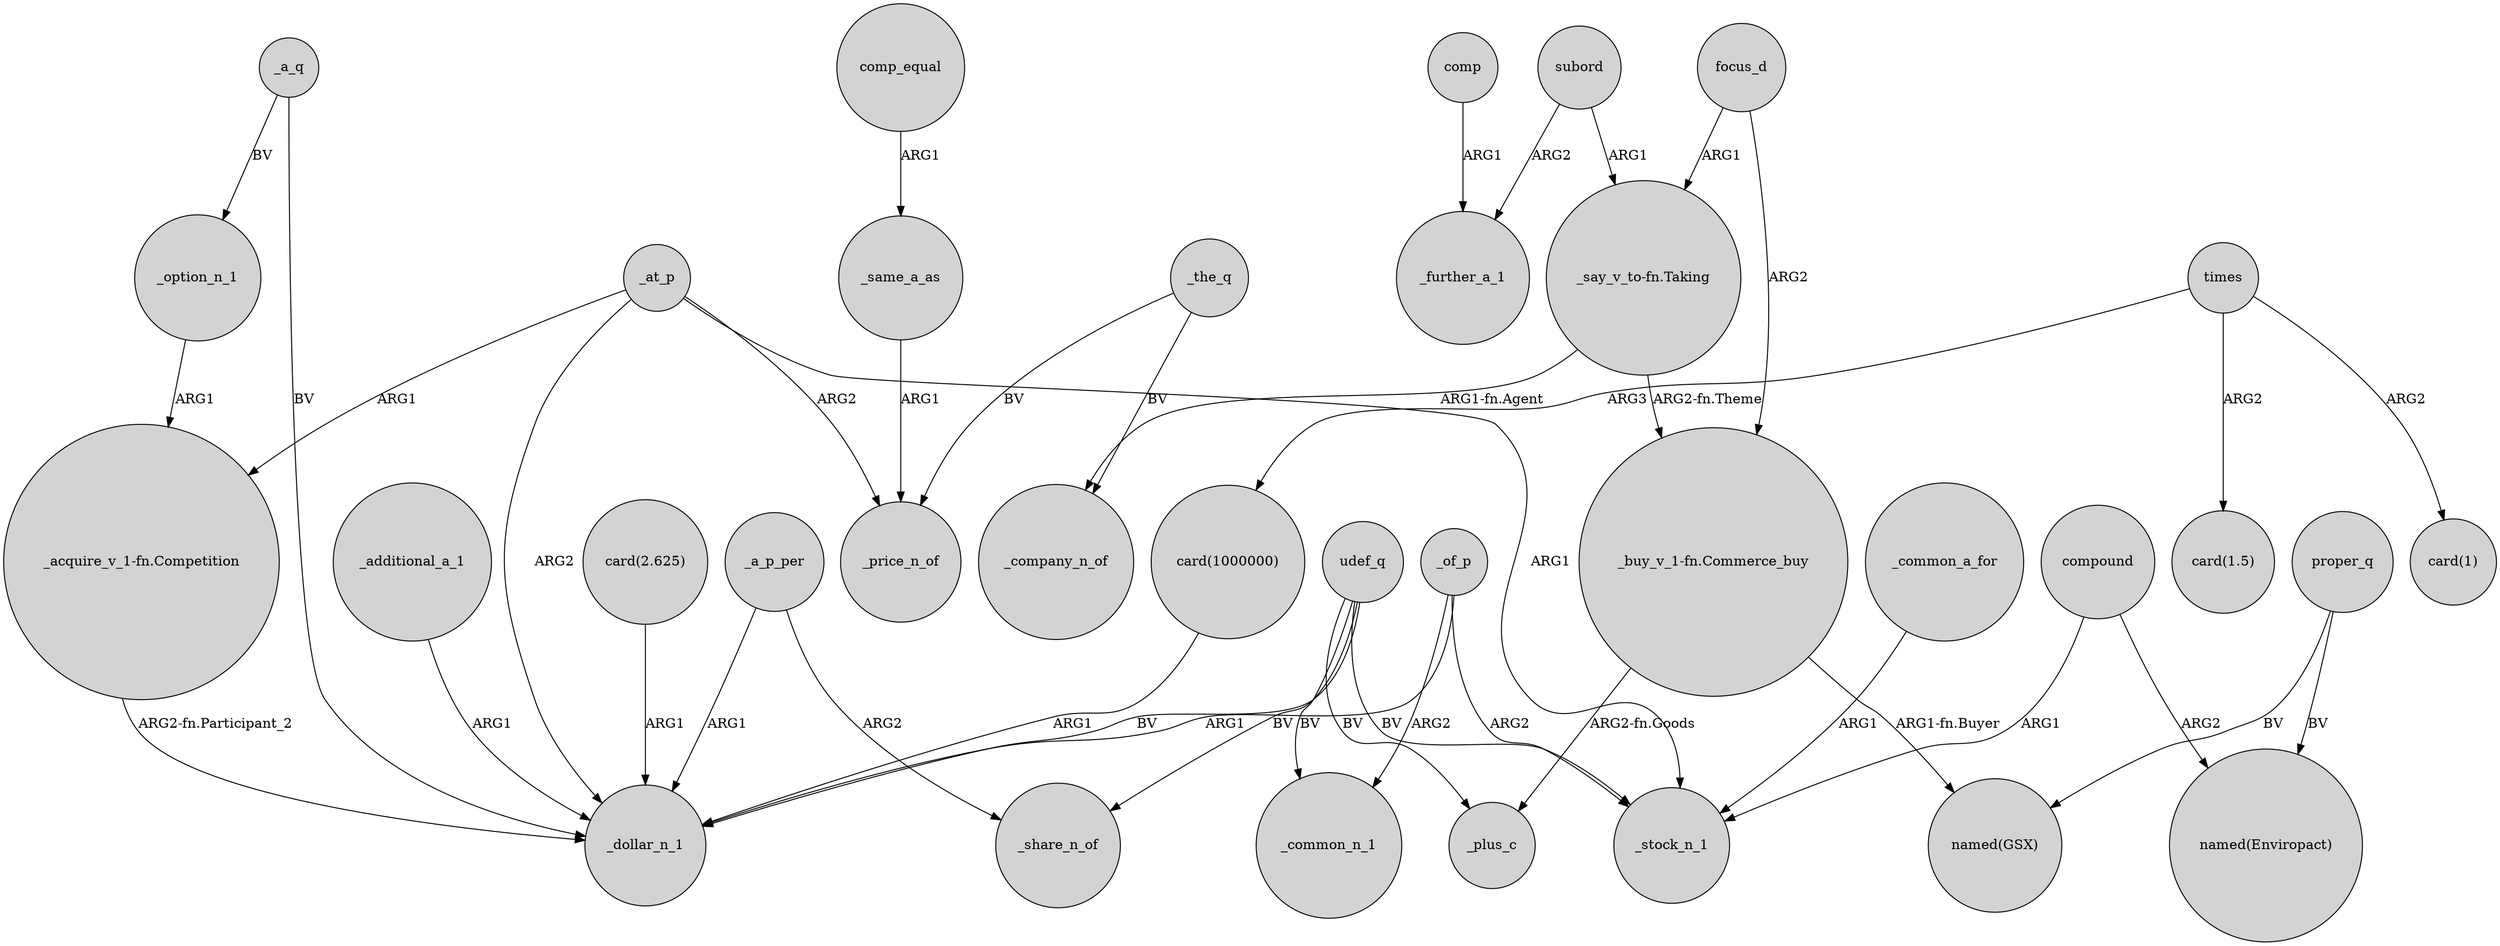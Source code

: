 digraph {
	node [shape=circle style=filled]
	_additional_a_1 -> _dollar_n_1 [label=ARG1]
	_of_p -> _dollar_n_1 [label=ARG1]
	focus_d -> "_buy_v_1-fn.Commerce_buy" [label=ARG2]
	"_buy_v_1-fn.Commerce_buy" -> "named(GSX)" [label="ARG1-fn.Buyer"]
	_a_q -> _dollar_n_1 [label=BV]
	_common_a_for -> _stock_n_1 [label=ARG1]
	focus_d -> "_say_v_to-fn.Taking" [label=ARG1]
	"card(2.625)" -> _dollar_n_1 [label=ARG1]
	times -> "card(1000000)" [label=ARG3]
	"_say_v_to-fn.Taking" -> _company_n_of [label="ARG1-fn.Agent"]
	times -> "card(1)" [label=ARG2]
	proper_q -> "named(Enviropact)" [label=BV]
	udef_q -> _common_n_1 [label=BV]
	compound -> _stock_n_1 [label=ARG1]
	subord -> _further_a_1 [label=ARG2]
	compound -> "named(Enviropact)" [label=ARG2]
	subord -> "_say_v_to-fn.Taking" [label=ARG1]
	udef_q -> _stock_n_1 [label=BV]
	_same_a_as -> _price_n_of [label=ARG1]
	_at_p -> _dollar_n_1 [label=ARG2]
	_a_p_per -> _share_n_of [label=ARG2]
	udef_q -> _plus_c [label=BV]
	_option_n_1 -> "_acquire_v_1-fn.Competition" [label=ARG1]
	udef_q -> _share_n_of [label=BV]
	_at_p -> "_acquire_v_1-fn.Competition" [label=ARG1]
	_at_p -> _price_n_of [label=ARG2]
	proper_q -> "named(GSX)" [label=BV]
	udef_q -> _dollar_n_1 [label=BV]
	_at_p -> _stock_n_1 [label=ARG1]
	_of_p -> _common_n_1 [label=ARG2]
	"card(1000000)" -> _dollar_n_1 [label=ARG1]
	"_buy_v_1-fn.Commerce_buy" -> _plus_c [label="ARG2-fn.Goods"]
	"_say_v_to-fn.Taking" -> "_buy_v_1-fn.Commerce_buy" [label="ARG2-fn.Theme"]
	_a_p_per -> _dollar_n_1 [label=ARG1]
	_of_p -> _stock_n_1 [label=ARG2]
	"_acquire_v_1-fn.Competition" -> _dollar_n_1 [label="ARG2-fn.Participant_2"]
	comp -> _further_a_1 [label=ARG1]
	_the_q -> _price_n_of [label=BV]
	times -> "card(1.5)" [label=ARG2]
	comp_equal -> _same_a_as [label=ARG1]
	_the_q -> _company_n_of [label=BV]
	_a_q -> _option_n_1 [label=BV]
}
